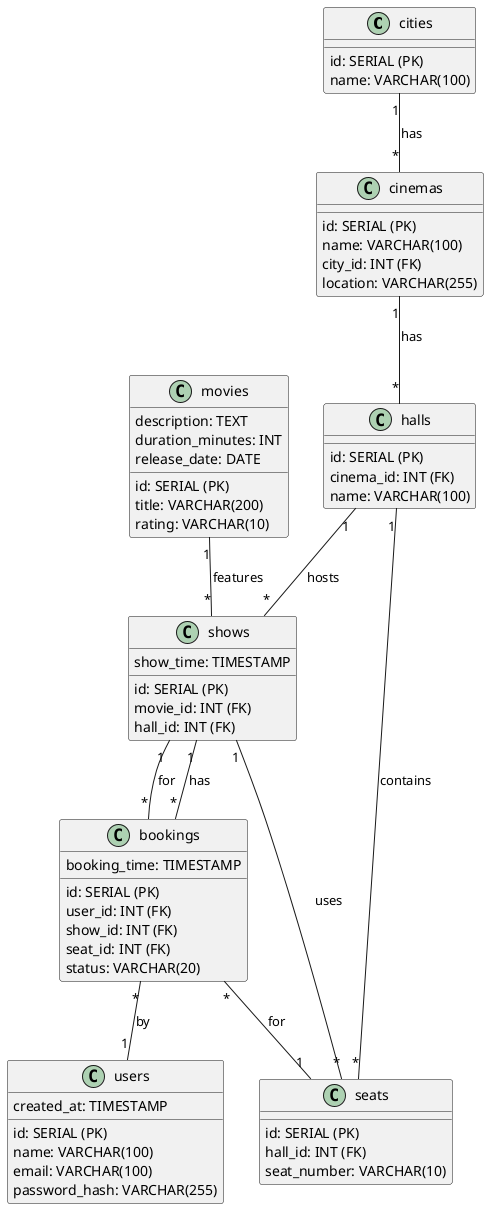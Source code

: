 @startuml

class cities {
    id: SERIAL (PK)
    name: VARCHAR(100)
}

class cinemas {
    id: SERIAL (PK)
    name: VARCHAR(100)
    city_id: INT (FK)
    location: VARCHAR(255)
}

class halls {
    id: SERIAL (PK)
    cinema_id: INT (FK)
    name: VARCHAR(100)
}

class movies {
    id: SERIAL (PK)
    title: VARCHAR(200)
    description: TEXT
    duration_minutes: INT
    rating: VARCHAR(10)
    release_date: DATE
}

class shows {
    id: SERIAL (PK)
    movie_id: INT (FK)
    hall_id: INT (FK)
    show_time: TIMESTAMP
}

class seats {
    id: SERIAL (PK)
    hall_id: INT (FK)
    seat_number: VARCHAR(10)
}

class users {
    id: SERIAL (PK)
    name: VARCHAR(100)
    email: VARCHAR(100)
    password_hash: VARCHAR(255)
    created_at: TIMESTAMP
}

class bookings {
    id: SERIAL (PK)
    user_id: INT (FK)
    show_id: INT (FK)
    seat_id: INT (FK)
    booking_time: TIMESTAMP
    status: VARCHAR(20)
}

cities "1" -- "*" cinemas : has
cinemas "1" -- "*" halls : has
halls "1" -- "*" shows : hosts
halls "1" -- "*" seats : contains
movies "1" -- "*" shows : features
shows "1" -- "*" bookings : has
shows "1" -- "*" seats : uses
bookings "*" -- "1" users : by
bookings "*" -- "1" seats : for
bookings "*" -- "1" shows : for

@enduml 